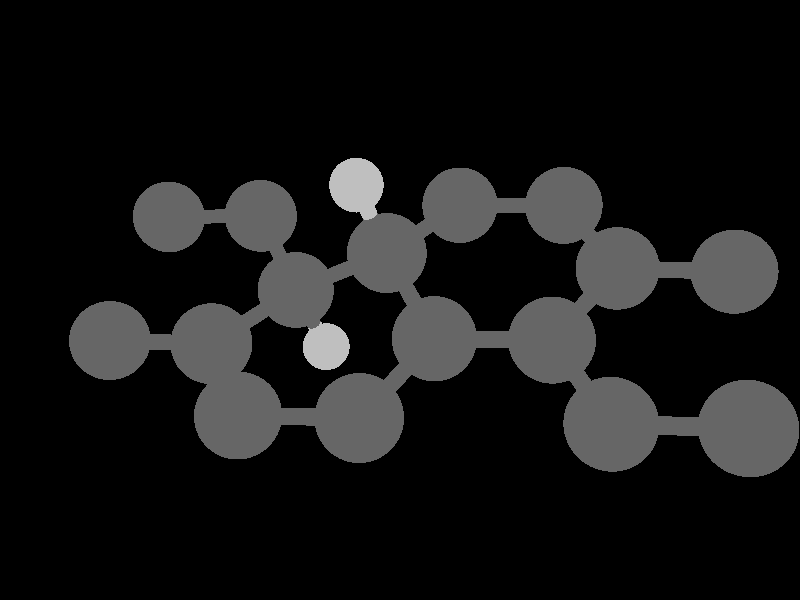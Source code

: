 global_settings {
	ambient_light rgb <0.200000002980232, 0.200000002980232, 0.200000002980232>
	max_trace_level 15
}

background { color rgb <0,0,0> }

camera {
	perspective
	location <4.87886521670727, -5.91415561749383, 21.6729908928419>
	angle 40
	up <-3.46944695195361e-18, 0.696706709347165, 0.717356090899523>
	right <0.974794107068943, 0.160046707793642, -0.155439699395225> * 1.33333333333333
	direction <-0.223106362131745, 0.699274490078868, -0.679145594627012> }

light_source {
	<144.653692246856, -12.0492766258271, 152.442286935151>
	color rgb <1, 1, 1>
	fade_distance 288.45883684268
	fade_power 0
	parallel
	point_at <-144.653692246856, 12.0492766258271, -152.442286935151>
}

light_source {
	<-128.564441818675, 102.301142618729, 41.3834901743352>
	color rgb <0.300000011920929, 0.300000011920929, 0.300000011920929>
	fade_distance 288.45883684268
	fade_power 0
	parallel
	point_at <128.564441818675, -102.301142618729, -41.3834901743352>
}

#default {
	finish {ambient .8 diffuse 1 specular 1 roughness .005 metallic 0.5}
}

union {
cylinder {
	<0.408311, 4.296145, 10.840061>, 	<0.327090717860812, 4.29601821597375, 11.3042080841698>, 0.1
	pigment { rgbt <0.75, 0.75, 0.75, 0> }
}
cylinder {
	<0.327090717860812, 4.29601821597375, 11.3042080841698>, 	<0.214844, 4.295843, 11.945661>, 0.1
	pigment { rgbt <0.400000005960464, 0.400000005960464, 0.400000005960464, 0> }
}
cylinder {
	<0.214844, 4.295843, 11.945661>, 	<-0.1648665, 3.668229, 12.076488>, 0.1
	pigment { rgbt <0.400000005960464, 0.400000005960464, 0.400000005960464, 0> }
}
cylinder {
	<-0.1648665, 3.668229, 12.076488>, 	<-0.544577, 3.040615, 12.207315>, 0.1
	pigment { rgbt <0.400000005960464, 0.400000005960464, 0.400000005960464, 0> }
}
cylinder {
	<0.214844, 4.295843, 11.945661>, 	<-0.164874, 4.923434, 12.076558>, 0.1
	pigment { rgbt <0.400000005960464, 0.400000005960464, 0.400000005960464, 0> }
}
cylinder {
	<-0.164874, 4.923434, 12.076558>, 	<-0.544592, 5.551025, 12.207455>, 0.1
	pigment { rgbt <0.400000005960464, 0.400000005960464, 0.400000005960464, 0> }
}
cylinder {
	<0.214844, 4.295843, 11.945661>, 	<0.898397, 4.2958265, 12.2690185>, 0.1
	pigment { rgbt <0.400000005960464, 0.400000005960464, 0.400000005960464, 0> }
}
cylinder {
	<0.898397, 4.2958265, 12.2690185>, 	<1.58195, 4.29581, 12.592376>, 0.1
	pigment { rgbt <0.400000005960464, 0.400000005960464, 0.400000005960464, 0> }
}
cylinder {
	<-0.544577, 3.040615, 12.207315>, 	<-1.243517, 3.0485475, 12.219099>, 0.1
	pigment { rgbt <0.400000005960464, 0.400000005960464, 0.400000005960464, 0> }
}
cylinder {
	<-1.243517, 3.0485475, 12.219099>, 	<-1.942457, 3.05648, 12.230883>, 0.1
	pigment { rgbt <0.400000005960464, 0.400000005960464, 0.400000005960464, 0> }
}
cylinder {
	<-0.544577, 3.040615, 12.207315>, 	<-0.189886, 2.437875, 12.235368>, 0.1
	pigment { rgbt <0.400000005960464, 0.400000005960464, 0.400000005960464, 0> }
}
cylinder {
	<-0.189886, 2.437875, 12.235368>, 	<0.164805, 1.835135, 12.263421>, 0.1
	pigment { rgbt <0.400000005960464, 0.400000005960464, 0.400000005960464, 0> }
}
cylinder {
	<-0.544592, 5.551025, 12.207455>, 	<-1.2435275, 5.543007, 12.219205>, 0.1
	pigment { rgbt <0.400000005960464, 0.400000005960464, 0.400000005960464, 0> }
}
cylinder {
	<-1.2435275, 5.543007, 12.219205>, 	<-1.942463, 5.534989, 12.230955>, 0.1
	pigment { rgbt <0.400000005960464, 0.400000005960464, 0.400000005960464, 0> }
}
cylinder {
	<5.854895, 4.295716, 12.235507>, 	<5.1604005, 4.2957105, 12.2683085>, 0.1
	pigment { rgbt <0.400000005960464, 0.400000005960464, 0.400000005960464, 0> }
}
cylinder {
	<5.1604005, 4.2957105, 12.2683085>, 	<4.465906, 4.295705, 12.30111>, 0.1
	pigment { rgbt <0.400000005960464, 0.400000005960464, 0.400000005960464, 0> }
}
cylinder {
	<5.869759, 1.835047, 12.261503>, 	<5.1603775, 1.83504, 12.2683965>, 0.1
	pigment { rgbt <0.400000005960464, 0.400000005960464, 0.400000005960464, 0> }
}
cylinder {
	<5.1603775, 1.83504, 12.2683965>, 	<4.450996, 1.835033, 12.27529>, 0.1
	pigment { rgbt <0.400000005960464, 0.400000005960464, 0.400000005960464, 0> }
}
cylinder {
	<0.164805, 1.835135, 12.263421>, 	<0.8983445, 1.8351275, 12.269085>, 0.1
	pigment { rgbt <0.400000005960464, 0.400000005960464, 0.400000005960464, 0> }
}
cylinder {
	<0.8983445, 1.8351275, 12.269085>, 	<1.631884, 1.83512, 12.274749>, 0.1
	pigment { rgbt <0.400000005960464, 0.400000005960464, 0.400000005960464, 0> }
}
cylinder {
	<1.631884, 1.83512, 12.274749>, 	<1.9865965, 2.4378635, 12.3025425>, 0.1
	pigment { rgbt <0.400000005960464, 0.400000005960464, 0.400000005960464, 0> }
}
cylinder {
	<1.9865965, 2.4378635, 12.3025425>, 	<2.341309, 3.040607, 12.330336>, 0.1
	pigment { rgbt <0.400000005960464, 0.400000005960464, 0.400000005960464, 0> }
}
cylinder {
	<4.450996, 1.835033, 12.27529>, 	<4.0950905, 2.445754, 12.2906425>, 0.1
	pigment { rgbt <0.400000005960464, 0.400000005960464, 0.400000005960464, 0> }
}
cylinder {
	<4.0950905, 2.445754, 12.2906425>, 	<3.739185, 3.056475, 12.305995>, 0.1
	pigment { rgbt <0.400000005960464, 0.400000005960464, 0.400000005960464, 0> }
}
cylinder {
	<4.465906, 4.295705, 12.30111>, 	<4.102545, 4.9153345, 12.3035515>, 0.1
	pigment { rgbt <0.400000005960464, 0.400000005960464, 0.400000005960464, 0> }
}
cylinder {
	<4.102545, 4.9153345, 12.3035515>, 	<3.739184, 5.534964, 12.305993>, 0.1
	pigment { rgbt <0.400000005960464, 0.400000005960464, 0.400000005960464, 0> }
}
cylinder {
	<4.465906, 4.295705, 12.30111>, 	<4.1025455, 3.67609, 12.3035525>, 0.1
	pigment { rgbt <0.400000005960464, 0.400000005960464, 0.400000005960464, 0> }
}
cylinder {
	<4.1025455, 3.67609, 12.3035525>, 	<3.739185, 3.056475, 12.305995>, 0.1
	pigment { rgbt <0.400000005960464, 0.400000005960464, 0.400000005960464, 0> }
}
cylinder {
	<3.739184, 5.534964, 12.305993>, 	<3.0402495, 5.54298, 12.3181485>, 0.1
	pigment { rgbt <0.400000005960464, 0.400000005960464, 0.400000005960464, 0> }
}
cylinder {
	<3.0402495, 5.54298, 12.3181485>, 	<2.341315, 5.550996, 12.330304>, 0.1
	pigment { rgbt <0.400000005960464, 0.400000005960464, 0.400000005960464, 0> }
}
cylinder {
	<3.739185, 3.056475, 12.305995>, 	<3.040247, 3.048541, 12.3181655>, 0.1
	pigment { rgbt <0.400000005960464, 0.400000005960464, 0.400000005960464, 0> }
}
cylinder {
	<3.040247, 3.048541, 12.3181655>, 	<2.341309, 3.040607, 12.330336>, 0.1
	pigment { rgbt <0.400000005960464, 0.400000005960464, 0.400000005960464, 0> }
}
cylinder {
	<2.341315, 5.550996, 12.330304>, 	<1.9616325, 4.923403, 12.46134>, 0.1
	pigment { rgbt <0.400000005960464, 0.400000005960464, 0.400000005960464, 0> }
}
cylinder {
	<1.9616325, 4.923403, 12.46134>, 	<1.58195, 4.29581, 12.592376>, 0.1
	pigment { rgbt <0.400000005960464, 0.400000005960464, 0.400000005960464, 0> }
}
cylinder {
	<2.341309, 3.040607, 12.330336>, 	<1.9616295, 3.6682085, 12.461356>, 0.1
	pigment { rgbt <0.400000005960464, 0.400000005960464, 0.400000005960464, 0> }
}
cylinder {
	<1.9616295, 3.6682085, 12.461356>, 	<1.58195, 4.29581, 12.592376>, 0.1
	pigment { rgbt <0.400000005960464, 0.400000005960464, 0.400000005960464, 0> }
}
cylinder {
	<1.58195, 4.29581, 12.592376>, 	<1.46991233968729, 4.29592661705543, 13.233872497494>, 0.1
	pigment { rgbt <0.400000005960464, 0.400000005960464, 0.400000005960464, 0> }
}
cylinder {
	<1.46991233968729, 4.29592661705543, 13.233872497494>, 	<1.388843, 4.296011, 13.698053>, 0.1
	pigment { rgbt <0.75, 0.75, 0.75, 0> }
}
sphere {
	<0.408311, 4.296145, 10.840061>, 0.33
	pigment { rgbt <0.75, 0.75, 0.75,0> }
}
sphere {
	<1.388843, 4.296011, 13.698053>, 0.33
	pigment { rgbt <0.75, 0.75, 0.75,0> }
}
sphere {
	<-1.942463, 5.534989, 12.230955>, 0.51
	pigment { rgbt <0.400000005960464, 0.400000005960464, 0.400000005960464,0> }
}
sphere {
	<-1.942457, 3.05648, 12.230883>, 0.51
	pigment { rgbt <0.400000005960464, 0.400000005960464, 0.400000005960464,0> }
}
sphere {
	<2.341315, 5.550996, 12.330304>, 0.51
	pigment { rgbt <0.400000005960464, 0.400000005960464, 0.400000005960464,0> }
}
sphere {
	<2.341309, 3.040607, 12.330336>, 0.51
	pigment { rgbt <0.400000005960464, 0.400000005960464, 0.400000005960464,0> }
}
sphere {
	<-0.544592, 5.551025, 12.207455>, 0.51
	pigment { rgbt <0.400000005960464, 0.400000005960464, 0.400000005960464,0> }
}
sphere {
	<-0.544577, 3.040615, 12.207315>, 0.51
	pigment { rgbt <0.400000005960464, 0.400000005960464, 0.400000005960464,0> }
}
sphere {
	<3.739184, 5.534964, 12.305993>, 0.51
	pigment { rgbt <0.400000005960464, 0.400000005960464, 0.400000005960464,0> }
}
sphere {
	<3.739185, 3.056475, 12.305995>, 0.51
	pigment { rgbt <0.400000005960464, 0.400000005960464, 0.400000005960464,0> }
}
sphere {
	<0.214844, 4.295843, 11.945661>, 0.51
	pigment { rgbt <0.400000005960464, 0.400000005960464, 0.400000005960464,0> }
}
sphere {
	<0.164805, 1.835135, 12.263421>, 0.51
	pigment { rgbt <0.400000005960464, 0.400000005960464, 0.400000005960464,0> }
}
sphere {
	<4.465906, 4.295705, 12.30111>, 0.51
	pigment { rgbt <0.400000005960464, 0.400000005960464, 0.400000005960464,0> }
}
sphere {
	<4.450996, 1.835033, 12.27529>, 0.51
	pigment { rgbt <0.400000005960464, 0.400000005960464, 0.400000005960464,0> }
}
sphere {
	<1.58195, 4.29581, 12.592376>, 0.51
	pigment { rgbt <0.400000005960464, 0.400000005960464, 0.400000005960464,0> }
}
sphere {
	<1.631884, 1.83512, 12.274749>, 0.51
	pigment { rgbt <0.400000005960464, 0.400000005960464, 0.400000005960464,0> }
}
sphere {
	<5.854895, 4.295716, 12.235507>, 0.51
	pigment { rgbt <0.400000005960464, 0.400000005960464, 0.400000005960464,0> }
}
sphere {
	<5.869759, 1.835047, 12.261503>, 0.51
	pigment { rgbt <0.400000005960464, 0.400000005960464, 0.400000005960464,0> }
}
}
merge {
}
